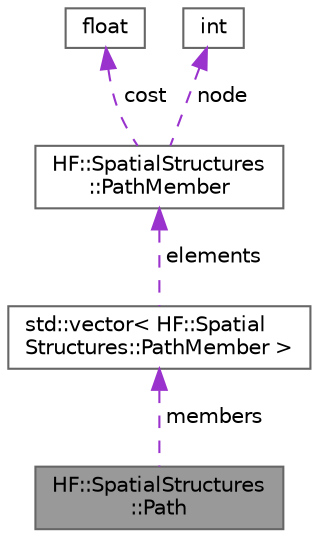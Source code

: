 digraph "HF::SpatialStructures::Path"
{
 // LATEX_PDF_SIZE
  bgcolor="transparent";
  edge [fontname=Helvetica,fontsize=10,labelfontname=Helvetica,labelfontsize=10];
  node [fontname=Helvetica,fontsize=10,shape=box,height=0.2,width=0.4];
  Node1 [label="HF::SpatialStructures\l::Path",height=0.2,width=0.4,color="gray40", fillcolor="grey60", style="filled", fontcolor="black",tooltip="A collection of nodes that form a path."];
  Node2 -> Node1 [dir="back",color="darkorchid3",style="dashed",label=" members" ];
  Node2 [label="std::vector\< HF::Spatial\lStructures::PathMember \>",height=0.2,width=0.4,color="gray40", fillcolor="white", style="filled",tooltip=" "];
  Node3 -> Node2 [dir="back",color="darkorchid3",style="dashed",label=" elements" ];
  Node3 [label="HF::SpatialStructures\l::PathMember",height=0.2,width=0.4,color="gray40", fillcolor="white", style="filled",URL="$a02079.html",tooltip="The ID of a node, and the cost cost to the node after it."];
  Node4 -> Node3 [dir="back",color="darkorchid3",style="dashed",label=" cost" ];
  Node4 [label="float",height=0.2,width=0.4,color="gray40", fillcolor="white", style="filled",tooltip=" "];
  Node5 -> Node3 [dir="back",color="darkorchid3",style="dashed",label=" node" ];
  Node5 [label="int",height=0.2,width=0.4,color="gray40", fillcolor="white", style="filled",tooltip=" "];
}
